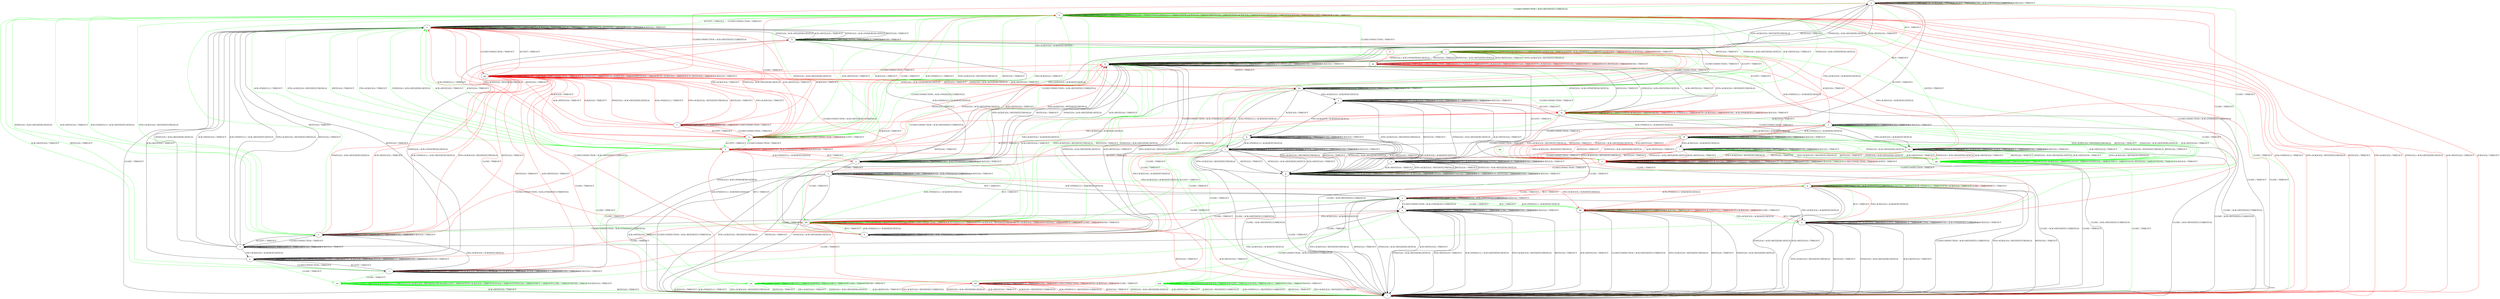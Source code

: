 digraph "" {
	graph ["Incoming time"=0.09276556968688965,
		"Outgoing time"=0.2486116886138916,
		Output="{'States': 44, 'Transitions': 659, 'Filename': '../results/tcp_preset_50/TCP_Windows8_Server-TCP_Windows8_Server-4.dot'}",
		Reference="{'States': 39, 'Transitions': 495, 'Filename': '../subjects/tcp/TCP_Windows8_Server.dot'}",
		Solver=yices,
		Updated="{'States': 39, 'Transitions': 495, 'Filename': '../subjects/tcp/TCP_Windows8_Server.dot'}",
		"f-measure"=0.682,
		precision=0.6752475247524753,
		recall=0.6888888888888889
	];
	a -> a	[key=0,
		label="ACK+PSH(V,V,1) / TIMEOUT"];
	a -> a	[key=1,
		label="ACCEPT / TIMEOUT"];
	a -> a	[key=2,
		label="FIN+ACK(V,V,0) / TIMEOUT"];
	a -> a	[key=3,
		label="LISTEN / TIMEOUT"];
	a -> a	[key=4,
		label="SEND / ACK+PSH(NEXT,CURRENT,1)"];
	a -> a	[key=5,
		label="ACK(V,V,0) / TIMEOUT"];
	a -> b	[key=0,
		color=green,
		label="CLOSECONNECTION / ACK+RST(NEXT,CURRENT,0)"];
	a -> j	[key=0,
		color=green,
		label="RCV / TIMEOUT"];
	a -> m	[key=0,
		color=red,
		label="RCV / TIMEOUT"];
	a -> q	[key=0,
		color=green,
		label="CLOSE / TIMEOUT"];
	a -> w	[key=0,
		label="SYN+ACK(V,V,0) / RST(NEXT,FRESH,0)"];
	a -> w	[key=1,
		label="RST(V,V,0) / TIMEOUT"];
	a -> w	[key=2,
		label="SYN(V,V,0) / ACK+RST(ZERO,NEXT,0)"];
	a -> w	[key=3,
		label="ACK+RST(V,V,0) / TIMEOUT"];
	a -> gg	[key=0,
		color=red,
		label="CLOSECONNECTION / ACK+RST(NEXT,CURRENT,0)"];
	a -> kk	[key=0,
		color=red,
		label="CLOSE / TIMEOUT"];
	b -> b	[key=0,
		label="CLOSECONNECTION / TIMEOUT"];
	b -> b	[key=1,
		label="LISTEN / TIMEOUT"];
	b -> b	[key=2,
		label="RCV / TIMEOUT"];
	b -> b	[key=3,
		label="SEND / TIMEOUT"];
	b -> b	[key=4,
		color=green,
		label="ACK+PSH(V,V,1) / TIMEOUT"];
	b -> b	[key=5,
		color=green,
		label="SYN+ACK(V,V,0) / TIMEOUT"];
	b -> b	[key=6,
		color=green,
		label="RST(V,V,0) / TIMEOUT"];
	b -> b	[key=7,
		color=green,
		label="FIN+ACK(V,V,0) / TIMEOUT"];
	b -> b	[key=8,
		color=green,
		label="ACK+RST(V,V,0) / TIMEOUT"];
	b -> b	[key=9,
		color=green,
		label="ACK(V,V,0) / TIMEOUT"];
	b -> b	[key=10,
		color=red,
		label="ACCEPT / TIMEOUT"];
	b -> b	[key=11,
		color=red,
		label="CLOSE / TIMEOUT"];
	b -> e	[key=0,
		color=green,
		label="ACCEPT / TIMEOUT"];
	b -> r	[key=0,
		color=green,
		label="CLOSE / TIMEOUT"];
	b -> r	[key=1,
		color=red,
		label="ACK+PSH(V,V,1) / TIMEOUT"];
	b -> r	[key=2,
		color=red,
		label="SYN+ACK(V,V,0) / RST(NEXT,FRESH,0)"];
	b -> r	[key=3,
		color=red,
		label="RST(V,V,0) / TIMEOUT"];
	b -> r	[key=4,
		color=red,
		label="FIN+ACK(V,V,0) / TIMEOUT"];
	b -> r	[key=5,
		color=red,
		label="SYN(V,V,0) / ACK+RST(ZERO,NEXT,0)"];
	b -> r	[key=6,
		color=red,
		label="ACK+RST(V,V,0) / TIMEOUT"];
	b -> r	[key=7,
		color=red,
		label="ACK(V,V,0) / TIMEOUT"];
	b -> bb	[key=0,
		color=green,
		label="SYN(V,V,0) / ACK+SYN(FRESH,NEXT,0)"];
	c -> b	[key=0,
		color=green,
		label="RST(V,V,0) / TIMEOUT"];
	c -> b	[key=1,
		color=green,
		label="ACK+RST(V,V,0) / TIMEOUT"];
	c -> c	[key=0,
		label="CLOSECONNECTION / TIMEOUT"];
	c -> c	[key=1,
		label="ACK+PSH(V,V,1) / TIMEOUT"];
	c -> c	[key=2,
		label="SYN+ACK(V,V,0) / RST(NEXT,FRESH,0)"];
	c -> c	[key=3,
		label="FIN+ACK(V,V,0) / TIMEOUT"];
	c -> c	[key=4,
		label="LISTEN / TIMEOUT"];
	c -> c	[key=5,
		label="RCV / TIMEOUT"];
	c -> c	[key=6,
		label="SEND / TIMEOUT"];
	c -> c	[key=7,
		label="ACK(V,V,0) / TIMEOUT"];
	c -> p	[key=0,
		label="ACCEPT / TIMEOUT"];
	c -> bb	[key=0,
		label="SYN(V,V,0) / ACK+SYN(FRESH,NEXT,0)"];
	c -> gg	[key=0,
		color=red,
		label="RST(V,V,0) / TIMEOUT"];
	c -> gg	[key=1,
		color=red,
		label="ACK+RST(V,V,0) / TIMEOUT"];
	c -> hh	[key=0,
		color=red,
		label="CLOSE / TIMEOUT"];
	oo	[color=green];
	c -> oo	[key=0,
		color=green,
		label="CLOSE / TIMEOUT"];
	d -> b	[key=0,
		color=green,
		label="CLOSECONNECTION / ACK+RST(NEXT,CURRENT,0)"];
	d -> d	[key=0,
		label="ACCEPT / TIMEOUT"];
	d -> d	[key=1,
		label="LISTEN / TIMEOUT"];
	d -> d	[key=2,
		label="RCV / TIMEOUT"];
	d -> d	[key=3,
		label="SEND / ACK+PSH(NEXT,CURRENT,1)"];
	d -> d	[key=4,
		label="ACK(V,V,0) / TIMEOUT"];
	d -> j	[key=0,
		color=green,
		label="FIN+ACK(V,V,0) / ACK(NEXT,NEXT,0)"];
	d -> m	[key=0,
		color=red,
		label="FIN+ACK(V,V,0) / ACK(NEXT,NEXT,0)"];
	d -> u	[key=0,
		label="CLOSE / TIMEOUT"];
	d -> w	[key=0,
		label="SYN+ACK(V,V,0) / RST(NEXT,FRESH,0)"];
	d -> w	[key=1,
		label="RST(V,V,0) / TIMEOUT"];
	d -> w	[key=2,
		label="SYN(V,V,0) / ACK+RST(ZERO,NEXT,0)"];
	d -> w	[key=3,
		label="ACK+RST(V,V,0) / TIMEOUT"];
	d -> gg	[key=0,
		color=red,
		label="CLOSECONNECTION / ACK+RST(NEXT,CURRENT,0)"];
	d -> hh	[key=0,
		color=green,
		label="ACK+PSH(V,V,1) / ACK(NEXT,NEXT,0)"];
	d -> ii	[key=0,
		color=red,
		label="ACK+PSH(V,V,1) / ACK(NEXT,NEXT,0)"];
	e -> b	[key=0,
		color=green,
		label="CLOSECONNECTION / TIMEOUT"];
	e -> e	[key=0,
		label="ACK+PSH(V,V,1) / TIMEOUT"];
	e -> e	[key=1,
		label="SYN+ACK(V,V,0) / TIMEOUT"];
	e -> e	[key=2,
		label="RST(V,V,0) / TIMEOUT"];
	e -> e	[key=3,
		label="ACCEPT / TIMEOUT"];
	e -> e	[key=4,
		label="FIN+ACK(V,V,0) / TIMEOUT"];
	e -> e	[key=5,
		label="LISTEN / TIMEOUT"];
	e -> e	[key=6,
		label="RCV / TIMEOUT"];
	e -> e	[key=7,
		label="ACK+RST(V,V,0) / TIMEOUT"];
	e -> e	[key=8,
		label="SEND / TIMEOUT"];
	e -> e	[key=9,
		label="ACK(V,V,0) / TIMEOUT"];
	e -> r	[key=0,
		label="CLOSE / TIMEOUT"];
	e -> gg	[key=0,
		color=red,
		label="CLOSECONNECTION / TIMEOUT"];
	e -> ll	[key=0,
		label="SYN(V,V,0) / ACK+SYN(FRESH,NEXT,0)"];
	f -> e	[key=0,
		label="ACK+PSH(V,V,1) / ACK+RST(NEXT,NEXT,0)"];
	f -> e	[key=1,
		label="SYN+ACK(V,V,0) / RST(NEXT,FRESH,0)"];
	f -> e	[key=2,
		label="RST(V,V,0) / TIMEOUT"];
	f -> e	[key=3,
		label="SYN(V,V,0) / ACK+RST(ZERO,NEXT,0)"];
	f -> e	[key=4,
		label="ACK+RST(V,V,0) / TIMEOUT"];
	f -> f	[key=0,
		label="ACCEPT / TIMEOUT"];
	f -> f	[key=1,
		label="LISTEN / TIMEOUT"];
	f -> f	[key=2,
		label="RCV / TIMEOUT"];
	f -> f	[key=3,
		label="SEND / TIMEOUT"];
	f -> f	[key=4,
		label="ACK(V,V,0) / TIMEOUT"];
	f -> o	[key=0,
		label="CLOSE / TIMEOUT"];
	f -> p	[key=0,
		label="FIN+ACK(V,V,0) / ACK(NEXT,NEXT,0)"];
	f -> v	[key=0,
		label="CLOSECONNECTION / TIMEOUT"];
	g -> a	[key=0,
		label="ACCEPT / TIMEOUT"];
	g -> g	[key=0,
		label="CLOSECONNECTION / TIMEOUT"];
	g -> g	[key=1,
		label="ACK+PSH(V,V,1) / TIMEOUT"];
	g -> g	[key=2,
		label="FIN+ACK(V,V,0) / TIMEOUT"];
	g -> g	[key=3,
		label="LISTEN / TIMEOUT"];
	g -> g	[key=4,
		label="RCV / TIMEOUT"];
	g -> g	[key=5,
		label="SEND / TIMEOUT"];
	g -> g	[key=6,
		label="ACK(V,V,0) / TIMEOUT"];
	g -> r	[key=0,
		label="CLOSE / ACK+RST(NEXT,CURRENT,0)"];
	g -> jj	[key=0,
		label="SYN+ACK(V,V,0) / RST(NEXT,FRESH,0)"];
	g -> jj	[key=1,
		label="RST(V,V,0) / TIMEOUT"];
	g -> jj	[key=2,
		label="SYN(V,V,0) / ACK+RST(ZERO,NEXT,0)"];
	g -> jj	[key=3,
		label="ACK+RST(V,V,0) / TIMEOUT"];
	h -> b	[key=0,
		color=red,
		label="CLOSECONNECTION / ACK+FIN(NEXT,CURRENT,0)"];
	h -> h	[key=0,
		label="ACK+PSH(V,V,1) / TIMEOUT"];
	h -> h	[key=1,
		label="ACCEPT / TIMEOUT"];
	h -> h	[key=2,
		label="FIN+ACK(V,V,0) / TIMEOUT"];
	h -> h	[key=3,
		label="LISTEN / TIMEOUT"];
	h -> h	[key=4,
		label="RCV / TIMEOUT"];
	h -> h	[key=5,
		label="CLOSE / TIMEOUT"];
	h -> h	[key=6,
		label="SEND / ACK+PSH(NEXT,CURRENT,1)"];
	h -> h	[key=7,
		label="ACK(V,V,0) / TIMEOUT"];
	h -> r	[key=0,
		label="SYN+ACK(V,V,0) / RST(NEXT,FRESH,0)"];
	h -> r	[key=1,
		label="RST(V,V,0) / TIMEOUT"];
	h -> r	[key=2,
		label="SYN(V,V,0) / ACK+RST(ZERO,NEXT,0)"];
	h -> r	[key=3,
		label="ACK+RST(V,V,0) / TIMEOUT"];
	nn	[color=green];
	h -> nn	[key=0,
		color=green,
		label="CLOSECONNECTION / ACK+FIN(NEXT,CURRENT,0)"];
	i -> g	[key=0,
		label="CLOSECONNECTION / TIMEOUT"];
	i -> i	[key=0,
		label="ACK+PSH(V,V,1) / TIMEOUT"];
	i -> i	[key=1,
		label="ACCEPT / TIMEOUT"];
	i -> i	[key=2,
		label="FIN+ACK(V,V,0) / TIMEOUT"];
	i -> i	[key=3,
		label="LISTEN / TIMEOUT"];
	i -> i	[key=4,
		label="RCV / TIMEOUT"];
	i -> i	[key=5,
		label="SEND / TIMEOUT"];
	i -> i	[key=6,
		label="ACK(V,V,0) / TIMEOUT"];
	i -> r	[key=0,
		label="CLOSE / ACK+RST(NEXT,CURRENT,0)"];
	i -> z	[key=0,
		color=red,
		label="SYN+ACK(V,V,0) / RST(NEXT,FRESH,0)"];
	i -> z	[key=1,
		color=red,
		label="RST(V,V,0) / TIMEOUT"];
	i -> z	[key=2,
		color=red,
		label="SYN(V,V,0) / ACK+RST(ZERO,NEXT,0)"];
	i -> z	[key=3,
		color=red,
		label="ACK+RST(V,V,0) / TIMEOUT"];
	pp	[color=green];
	i -> pp	[key=0,
		color=green,
		label="SYN+ACK(V,V,0) / RST(NEXT,FRESH,0)"];
	i -> pp	[key=1,
		color=green,
		label="RST(V,V,0) / TIMEOUT"];
	i -> pp	[key=2,
		color=green,
		label="SYN(V,V,0) / ACK+RST(ZERO,NEXT,0)"];
	i -> pp	[key=3,
		color=green,
		label="ACK+RST(V,V,0) / TIMEOUT"];
	j -> h	[key=0,
		color=green,
		label="CLOSE / TIMEOUT"];
	j -> j	[key=0,
		label="ACCEPT / TIMEOUT"];
	j -> j	[key=1,
		label="LISTEN / TIMEOUT"];
	j -> j	[key=2,
		label="RCV / TIMEOUT"];
	j -> j	[key=3,
		color=green,
		label="ACK+PSH(V,V,1) / TIMEOUT"];
	j -> j	[key=4,
		color=green,
		label="FIN+ACK(V,V,0) / TIMEOUT"];
	j -> j	[key=5,
		color=green,
		label="SEND / ACK+PSH(NEXT,CURRENT,1)"];
	j -> j	[key=6,
		color=green,
		label="ACK(V,V,0) / TIMEOUT"];
	j -> j	[key=7,
		color=red,
		label="SYN+ACK(V,V,0) / TIMEOUT"];
	j -> j	[key=8,
		color=red,
		label="SEND / TIMEOUT"];
	j -> s	[key=0,
		color=red,
		label="ACK(V,V,0) / TIMEOUT"];
	j -> w	[key=0,
		label="RST(V,V,0) / TIMEOUT"];
	j -> w	[key=1,
		label="SYN(V,V,0) / ACK+RST(ZERO,NEXT,0)"];
	j -> w	[key=2,
		label="ACK+RST(V,V,0) / TIMEOUT"];
	j -> w	[key=3,
		color=green,
		label="SYN+ACK(V,V,0) / RST(NEXT,FRESH,0)"];
	j -> bb	[key=0,
		color=red,
		label="CLOSECONNECTION / TIMEOUT"];
	j -> cc	[key=0,
		color=green,
		label="CLOSECONNECTION / ACK+FIN(NEXT,CURRENT,0)"];
	j -> dd	[key=0,
		color=red,
		label="CLOSE / TIMEOUT"];
	j -> ee	[key=0,
		color=red,
		label="FIN+ACK(V,V,0) / ACK(NEXT,NEXT,0)"];
	j -> ff	[key=0,
		color=red,
		label="ACK+PSH(V,V,1) / ACK(NEXT,NEXT,0)"];
	k -> k	[key=0,
		label="CLOSECONNECTION / TIMEOUT"];
	k -> k	[key=1,
		label="LISTEN / TIMEOUT"];
	k -> k	[key=2,
		label="RCV / TIMEOUT"];
	k -> k	[key=3,
		label="SEND / TIMEOUT"];
	k -> k	[key=4,
		label="ACK(V,V,0) / TIMEOUT"];
	k -> l	[key=0,
		label="ACK+PSH(V,V,1) / ACK(NEXT,NEXT,0)"];
	k -> r	[key=0,
		label="CLOSE / ACK+RST(NEXT,CURRENT,0)"];
	k -> y	[key=0,
		label="FIN+ACK(V,V,0) / ACK(NEXT,NEXT,0)"];
	k -> hh	[key=0,
		color=green,
		label="ACCEPT / TIMEOUT"];
	k -> ii	[key=0,
		color=red,
		label="ACCEPT / TIMEOUT"];
	k -> jj	[key=0,
		label="SYN+ACK(V,V,0) / RST(NEXT,FRESH,0)"];
	k -> jj	[key=1,
		label="RST(V,V,0) / TIMEOUT"];
	k -> jj	[key=2,
		label="SYN(V,V,0) / ACK+RST(ZERO,NEXT,0)"];
	k -> jj	[key=3,
		label="ACK+RST(V,V,0) / TIMEOUT"];
	l -> g	[key=0,
		label="FIN+ACK(V,V,0) / ACK(NEXT,NEXT,0)"];
	l -> l	[key=0,
		label="CLOSECONNECTION / TIMEOUT"];
	l -> l	[key=1,
		label="ACK+PSH(V,V,1) / ACK(NEXT,NEXT,0)"];
	l -> l	[key=2,
		label="LISTEN / TIMEOUT"];
	l -> l	[key=3,
		label="RCV / TIMEOUT"];
	l -> l	[key=4,
		label="SEND / TIMEOUT"];
	l -> l	[key=5,
		label="ACK(V,V,0) / TIMEOUT"];
	l -> n	[key=0,
		label="ACCEPT / TIMEOUT"];
	l -> r	[key=0,
		label="CLOSE / ACK+RST(NEXT,CURRENT,0)"];
	l -> jj	[key=0,
		label="SYN+ACK(V,V,0) / RST(NEXT,FRESH,0)"];
	l -> jj	[key=1,
		label="RST(V,V,0) / TIMEOUT"];
	l -> jj	[key=2,
		label="SYN(V,V,0) / ACK+RST(ZERO,NEXT,0)"];
	l -> jj	[key=3,
		label="ACK+RST(V,V,0) / TIMEOUT"];
	m -> h	[key=0,
		color=red,
		label="CLOSE / TIMEOUT"];
	m -> m	[key=0,
		label="ACCEPT / TIMEOUT"];
	m -> m	[key=1,
		label="LISTEN / TIMEOUT"];
	m -> m	[key=2,
		label="RCV / TIMEOUT"];
	m -> m	[key=3,
		color=green,
		label="SYN+ACK(V,V,0) / TIMEOUT"];
	m -> m	[key=4,
		color=green,
		label="SEND / TIMEOUT"];
	m -> m	[key=5,
		color=red,
		label="ACK+PSH(V,V,1) / TIMEOUT"];
	m -> m	[key=6,
		color=red,
		label="FIN+ACK(V,V,0) / TIMEOUT"];
	m -> m	[key=7,
		color=red,
		label="SEND / ACK+PSH(NEXT,CURRENT,1)"];
	m -> m	[key=8,
		color=red,
		label="ACK(V,V,0) / TIMEOUT"];
	m -> s	[key=0,
		color=green,
		label="ACK(V,V,0) / TIMEOUT"];
	m -> t	[key=0,
		color=red,
		label="CLOSECONNECTION / ACK+FIN(NEXT,CURRENT,0)"];
	m -> w	[key=0,
		label="RST(V,V,0) / TIMEOUT"];
	m -> w	[key=1,
		label="SYN(V,V,0) / ACK+RST(ZERO,NEXT,0)"];
	m -> w	[key=2,
		label="ACK+RST(V,V,0) / TIMEOUT"];
	m -> w	[key=3,
		color=red,
		label="SYN+ACK(V,V,0) / RST(NEXT,FRESH,0)"];
	m -> bb	[key=0,
		color=green,
		label="CLOSECONNECTION / TIMEOUT"];
	m -> ee	[key=0,
		color=green,
		label="FIN+ACK(V,V,0) / ACK(NEXT,NEXT,0)"];
	m -> ff	[key=0,
		color=green,
		label="ACK+PSH(V,V,1) / ACK(NEXT,NEXT,0)"];
	mm	[color=green];
	m -> mm	[key=0,
		color=green,
		label="CLOSE / TIMEOUT"];
	n -> a	[key=0,
		label="FIN+ACK(V,V,0) / ACK(NEXT,NEXT,0)"];
	n -> b	[key=0,
		color=green,
		label="CLOSECONNECTION / ACK+RST(NEXT,CURRENT,0)"];
	n -> n	[key=0,
		label="ACK+PSH(V,V,1) / ACK(NEXT,NEXT,0)"];
	n -> n	[key=1,
		label="ACCEPT / TIMEOUT"];
	n -> n	[key=2,
		label="LISTEN / TIMEOUT"];
	n -> n	[key=3,
		label="SEND / ACK+PSH(NEXT,CURRENT,1)"];
	n -> n	[key=4,
		label="ACK(V,V,0) / TIMEOUT"];
	n -> w	[key=0,
		label="SYN+ACK(V,V,0) / RST(NEXT,FRESH,0)"];
	n -> w	[key=1,
		label="RST(V,V,0) / TIMEOUT"];
	n -> w	[key=2,
		label="SYN(V,V,0) / ACK+RST(ZERO,NEXT,0)"];
	n -> w	[key=3,
		label="ACK+RST(V,V,0) / TIMEOUT"];
	n -> x	[key=0,
		label="CLOSE / TIMEOUT"];
	n -> gg	[key=0,
		color=red,
		label="CLOSECONNECTION / ACK+RST(NEXT,CURRENT,0)"];
	n -> hh	[key=0,
		color=green,
		label="RCV / TIMEOUT"];
	n -> ii	[key=0,
		color=red,
		label="RCV / TIMEOUT"];
	o -> o	[key=0,
		label="CLOSECONNECTION / TIMEOUT"];
	o -> o	[key=1,
		label="ACCEPT / TIMEOUT"];
	o -> o	[key=2,
		label="LISTEN / TIMEOUT"];
	o -> o	[key=3,
		label="RCV / TIMEOUT"];
	o -> o	[key=4,
		label="CLOSE / TIMEOUT"];
	o -> o	[key=5,
		label="SEND / TIMEOUT"];
	o -> o	[key=6,
		label="ACK(V,V,0) / TIMEOUT"];
	o -> r	[key=0,
		label="ACK+PSH(V,V,1) / ACK+RST(NEXT,NEXT,0)"];
	o -> r	[key=1,
		label="SYN+ACK(V,V,0) / RST(NEXT,FRESH,0)"];
	o -> r	[key=2,
		label="RST(V,V,0) / TIMEOUT"];
	o -> r	[key=3,
		label="SYN(V,V,0) / ACK+RST(ZERO,NEXT,0)"];
	o -> r	[key=4,
		label="ACK+RST(V,V,0) / TIMEOUT"];
	o -> hh	[key=0,
		color=red,
		label="FIN+ACK(V,V,0) / ACK(NEXT,NEXT,0)"];
	o -> oo	[key=0,
		color=green,
		label="FIN+ACK(V,V,0) / ACK(NEXT,NEXT,0)"];
	p -> c	[key=0,
		label="CLOSECONNECTION / TIMEOUT"];
	p -> e	[key=0,
		label="RST(V,V,0) / TIMEOUT"];
	p -> e	[key=1,
		label="ACK+RST(V,V,0) / TIMEOUT"];
	p -> p	[key=0,
		label="ACK+PSH(V,V,1) / TIMEOUT"];
	p -> p	[key=1,
		label="SYN+ACK(V,V,0) / RST(NEXT,FRESH,0)"];
	p -> p	[key=2,
		label="ACCEPT / TIMEOUT"];
	p -> p	[key=3,
		label="FIN+ACK(V,V,0) / TIMEOUT"];
	p -> p	[key=4,
		label="LISTEN / TIMEOUT"];
	p -> p	[key=5,
		label="RCV / TIMEOUT"];
	p -> p	[key=6,
		label="SEND / TIMEOUT"];
	p -> p	[key=7,
		label="ACK(V,V,0) / TIMEOUT"];
	p -> hh	[key=0,
		color=red,
		label="CLOSE / TIMEOUT"];
	p -> ll	[key=0,
		label="SYN(V,V,0) / ACK+SYN(FRESH,NEXT,0)"];
	p -> oo	[key=0,
		color=green,
		label="CLOSE / TIMEOUT"];
	q -> h	[key=0,
		color=green,
		label="RCV / TIMEOUT"];
	q -> h	[key=1,
		color=red,
		label="FIN+ACK(V,V,0) / ACK(NEXT,NEXT,0)"];
	q -> q	[key=0,
		label="ACCEPT / TIMEOUT"];
	q -> q	[key=1,
		label="LISTEN / TIMEOUT"];
	q -> q	[key=2,
		label="SEND / ACK+PSH(NEXT,CURRENT,1)"];
	q -> q	[key=3,
		label="ACK(V,V,0) / TIMEOUT"];
	q -> q	[key=4,
		color=green,
		label="ACK+PSH(V,V,1) / TIMEOUT"];
	q -> q	[key=5,
		color=green,
		label="FIN+ACK(V,V,0) / TIMEOUT"];
	q -> q	[key=6,
		color=green,
		label="CLOSE / TIMEOUT"];
	q -> q	[key=7,
		color=red,
		label="RCV / TIMEOUT"];
	q -> r	[key=0,
		label="CLOSECONNECTION / ACK+RST(NEXT,CURRENT,0)"];
	q -> r	[key=1,
		label="SYN+ACK(V,V,0) / RST(NEXT,FRESH,0)"];
	q -> r	[key=2,
		label="RST(V,V,0) / TIMEOUT"];
	q -> r	[key=3,
		label="SYN(V,V,0) / ACK+RST(ZERO,NEXT,0)"];
	q -> r	[key=4,
		label="ACK+RST(V,V,0) / TIMEOUT"];
	q -> u	[key=0,
		color=red,
		label="ACK+PSH(V,V,1) / ACK(NEXT,NEXT,0)"];
	q -> u	[key=1,
		color=red,
		label="CLOSE / TIMEOUT"];
	r -> r	[key=0,
		label="CLOSECONNECTION / TIMEOUT"];
	r -> r	[key=1,
		label="ACK+PSH(V,V,1) / TIMEOUT"];
	r -> r	[key=2,
		label="SYN+ACK(V,V,0) / TIMEOUT"];
	r -> r	[key=3,
		label="RST(V,V,0) / TIMEOUT"];
	r -> r	[key=4,
		label="ACCEPT / TIMEOUT"];
	r -> r	[key=5,
		label="FIN+ACK(V,V,0) / TIMEOUT"];
	r -> r	[key=6,
		label="LISTEN / TIMEOUT"];
	r -> r	[key=7,
		label="SYN(V,V,0) / TIMEOUT"];
	r -> r	[key=8,
		label="RCV / TIMEOUT"];
	r -> r	[key=9,
		label="ACK+RST(V,V,0) / TIMEOUT"];
	r -> r	[key=10,
		label="CLOSE / TIMEOUT"];
	r -> r	[key=11,
		label="SEND / TIMEOUT"];
	r -> r	[key=12,
		label="ACK(V,V,0) / TIMEOUT"];
	s -> k	[key=0,
		label="CLOSECONNECTION / TIMEOUT"];
	s -> r	[key=0,
		label="CLOSE / ACK+RST(NEXT,CURRENT,0)"];
	s -> s	[key=0,
		label="ACCEPT / TIMEOUT"];
	s -> s	[key=1,
		label="LISTEN / TIMEOUT"];
	s -> s	[key=2,
		label="RCV / TIMEOUT"];
	s -> s	[key=3,
		label="SEND / TIMEOUT"];
	s -> s	[key=4,
		label="ACK(V,V,0) / TIMEOUT"];
	s -> z	[key=0,
		color=red,
		label="SYN+ACK(V,V,0) / RST(NEXT,FRESH,0)"];
	s -> z	[key=1,
		color=red,
		label="RST(V,V,0) / TIMEOUT"];
	s -> z	[key=2,
		color=red,
		label="SYN(V,V,0) / ACK+RST(ZERO,NEXT,0)"];
	s -> z	[key=3,
		color=red,
		label="ACK+RST(V,V,0) / TIMEOUT"];
	s -> ee	[key=0,
		label="FIN+ACK(V,V,0) / ACK(NEXT,NEXT,0)"];
	s -> ff	[key=0,
		label="ACK+PSH(V,V,1) / ACK(NEXT,NEXT,0)"];
	s -> pp	[key=0,
		color=green,
		label="SYN+ACK(V,V,0) / RST(NEXT,FRESH,0)"];
	s -> pp	[key=1,
		color=green,
		label="RST(V,V,0) / TIMEOUT"];
	s -> pp	[key=2,
		color=green,
		label="SYN(V,V,0) / ACK+RST(ZERO,NEXT,0)"];
	s -> pp	[key=3,
		color=green,
		label="ACK+RST(V,V,0) / TIMEOUT"];
	t -> b	[key=0,
		color=red,
		label="CLOSE / TIMEOUT"];
	t -> t	[key=0,
		label="LISTEN / TIMEOUT"];
	t -> t	[key=1,
		label="RCV / TIMEOUT"];
	t -> t	[key=2,
		label="SEND / TIMEOUT"];
	t -> t	[key=3,
		color=red,
		label="CLOSECONNECTION / TIMEOUT"];
	t -> cc	[key=0,
		color=red,
		label="ACCEPT / TIMEOUT"];
	t -> gg	[key=0,
		color=red,
		label="ACK+PSH(V,V,1) / TIMEOUT"];
	t -> gg	[key=1,
		color=red,
		label="SYN+ACK(V,V,0) / RST(NEXT,FRESH,0)"];
	t -> gg	[key=2,
		color=red,
		label="RST(V,V,0) / TIMEOUT"];
	t -> gg	[key=3,
		color=red,
		label="FIN+ACK(V,V,0) / TIMEOUT"];
	t -> gg	[key=4,
		color=red,
		label="SYN(V,V,0) / ACK+RST(ZERO,NEXT,0)"];
	t -> gg	[key=5,
		color=red,
		label="ACK+RST(V,V,0) / TIMEOUT"];
	t -> gg	[key=6,
		color=red,
		label="ACK(V,V,0) / TIMEOUT"];
	u -> h	[key=0,
		label="FIN+ACK(V,V,0) / ACK(NEXT,NEXT,0)"];
	u -> o	[key=0,
		label="CLOSECONNECTION / ACK+FIN(NEXT,CURRENT,0)"];
	u -> q	[key=0,
		color=red,
		label="RCV / TIMEOUT"];
	u -> r	[key=0,
		label="SYN+ACK(V,V,0) / RST(NEXT,FRESH,0)"];
	u -> r	[key=1,
		label="RST(V,V,0) / TIMEOUT"];
	u -> r	[key=2,
		label="SYN(V,V,0) / ACK+RST(ZERO,NEXT,0)"];
	u -> r	[key=3,
		label="ACK+RST(V,V,0) / TIMEOUT"];
	u -> u	[key=0,
		label="ACCEPT / TIMEOUT"];
	u -> u	[key=1,
		label="LISTEN / TIMEOUT"];
	u -> u	[key=2,
		label="CLOSE / TIMEOUT"];
	u -> u	[key=3,
		label="SEND / ACK+PSH(NEXT,CURRENT,1)"];
	u -> u	[key=4,
		label="ACK(V,V,0) / TIMEOUT"];
	u -> x	[key=0,
		label="ACK+PSH(V,V,1) / ACK(NEXT,NEXT,0)"];
	u -> kk	[key=0,
		color=green,
		label="RCV / TIMEOUT"];
	v -> b	[key=0,
		color=green,
		label="ACK+PSH(V,V,1) / ACK+RST(NEXT,NEXT,0)"];
	v -> b	[key=1,
		color=green,
		label="SYN+ACK(V,V,0) / RST(NEXT,FRESH,0)"];
	v -> b	[key=2,
		color=green,
		label="RST(V,V,0) / TIMEOUT"];
	v -> b	[key=3,
		color=green,
		label="SYN(V,V,0) / ACK+RST(ZERO,NEXT,0)"];
	v -> b	[key=4,
		color=green,
		label="ACK+RST(V,V,0) / TIMEOUT"];
	v -> c	[key=0,
		label="FIN+ACK(V,V,0) / ACK(NEXT,NEXT,0)"];
	v -> f	[key=0,
		label="ACCEPT / TIMEOUT"];
	v -> o	[key=0,
		label="CLOSE / TIMEOUT"];
	v -> v	[key=0,
		label="CLOSECONNECTION / TIMEOUT"];
	v -> v	[key=1,
		label="LISTEN / TIMEOUT"];
	v -> v	[key=2,
		label="RCV / TIMEOUT"];
	v -> v	[key=3,
		label="SEND / TIMEOUT"];
	v -> v	[key=4,
		label="ACK(V,V,0) / TIMEOUT"];
	v -> gg	[key=0,
		color=red,
		label="ACK+PSH(V,V,1) / ACK+RST(NEXT,NEXT,0)"];
	v -> gg	[key=1,
		color=red,
		label="SYN+ACK(V,V,0) / RST(NEXT,FRESH,0)"];
	v -> gg	[key=2,
		color=red,
		label="RST(V,V,0) / TIMEOUT"];
	v -> gg	[key=3,
		color=red,
		label="SYN(V,V,0) / ACK+RST(ZERO,NEXT,0)"];
	v -> gg	[key=4,
		color=red,
		label="ACK+RST(V,V,0) / TIMEOUT"];
	w -> b	[key=0,
		color=green,
		label="CLOSECONNECTION / TIMEOUT"];
	w -> j	[key=0,
		color=red,
		label="SYN(V,V,0) / ACK+SYN(FRESH,NEXT,0)"];
	w -> m	[key=0,
		color=green,
		label="SYN(V,V,0) / ACK+SYN(FRESH,NEXT,0)"];
	w -> r	[key=0,
		label="CLOSE / TIMEOUT"];
	w -> w	[key=0,
		label="ACK+PSH(V,V,1) / TIMEOUT"];
	w -> w	[key=1,
		label="SYN+ACK(V,V,0) / TIMEOUT"];
	w -> w	[key=2,
		label="RST(V,V,0) / TIMEOUT"];
	w -> w	[key=3,
		label="ACCEPT / TIMEOUT"];
	w -> w	[key=4,
		label="FIN+ACK(V,V,0) / TIMEOUT"];
	w -> w	[key=5,
		label="LISTEN / TIMEOUT"];
	w -> w	[key=6,
		label="RCV / TIMEOUT"];
	w -> w	[key=7,
		label="ACK+RST(V,V,0) / TIMEOUT"];
	w -> w	[key=8,
		label="SEND / TIMEOUT"];
	w -> w	[key=9,
		label="ACK(V,V,0) / TIMEOUT"];
	w -> gg	[key=0,
		color=red,
		label="CLOSECONNECTION / TIMEOUT"];
	x -> q	[key=0,
		color=green,
		label="FIN+ACK(V,V,0) / ACK(NEXT,NEXT,0)"];
	x -> r	[key=0,
		label="CLOSECONNECTION / ACK+RST(NEXT,CURRENT,0)"];
	x -> r	[key=1,
		label="SYN+ACK(V,V,0) / RST(NEXT,FRESH,0)"];
	x -> r	[key=2,
		label="RST(V,V,0) / TIMEOUT"];
	x -> r	[key=3,
		label="SYN(V,V,0) / ACK+RST(ZERO,NEXT,0)"];
	x -> r	[key=4,
		label="ACK+RST(V,V,0) / TIMEOUT"];
	x -> u	[key=0,
		label="RCV / TIMEOUT"];
	x -> x	[key=0,
		label="ACK+PSH(V,V,1) / ACK(NEXT,NEXT,0)"];
	x -> x	[key=1,
		label="ACCEPT / TIMEOUT"];
	x -> x	[key=2,
		label="LISTEN / TIMEOUT"];
	x -> x	[key=3,
		label="CLOSE / TIMEOUT"];
	x -> x	[key=4,
		label="SEND / ACK+PSH(NEXT,CURRENT,1)"];
	x -> x	[key=5,
		label="ACK(V,V,0) / TIMEOUT"];
	x -> kk	[key=0,
		color=red,
		label="FIN+ACK(V,V,0) / ACK(NEXT,NEXT,0)"];
	y -> j	[key=0,
		color=green,
		label="ACCEPT / TIMEOUT"];
	y -> m	[key=0,
		color=red,
		label="ACCEPT / TIMEOUT"];
	y -> r	[key=0,
		label="CLOSE / ACK+RST(NEXT,CURRENT,0)"];
	y -> y	[key=0,
		label="CLOSECONNECTION / TIMEOUT"];
	y -> y	[key=1,
		label="ACK+PSH(V,V,1) / TIMEOUT"];
	y -> y	[key=2,
		label="FIN+ACK(V,V,0) / TIMEOUT"];
	y -> y	[key=3,
		label="LISTEN / TIMEOUT"];
	y -> y	[key=4,
		label="RCV / TIMEOUT"];
	y -> y	[key=5,
		label="SEND / TIMEOUT"];
	y -> y	[key=6,
		label="ACK(V,V,0) / TIMEOUT"];
	y -> jj	[key=0,
		label="SYN+ACK(V,V,0) / RST(NEXT,FRESH,0)"];
	y -> jj	[key=1,
		label="RST(V,V,0) / TIMEOUT"];
	y -> jj	[key=2,
		label="SYN(V,V,0) / ACK+RST(ZERO,NEXT,0)"];
	y -> jj	[key=3,
		label="ACK+RST(V,V,0) / TIMEOUT"];
	z -> b	[key=0,
		color=green,
		label="LISTEN / TIMEOUT"];
	z -> r	[key=0,
		label="CLOSE / TIMEOUT"];
	z -> z	[key=0,
		label="ACK+PSH(V,V,1) / TIMEOUT"];
	z -> z	[key=1,
		label="SYN+ACK(V,V,0) / TIMEOUT"];
	z -> z	[key=2,
		label="RST(V,V,0) / TIMEOUT"];
	z -> z	[key=3,
		label="ACCEPT / TIMEOUT"];
	z -> z	[key=4,
		label="FIN+ACK(V,V,0) / TIMEOUT"];
	z -> z	[key=5,
		label="SYN(V,V,0) / TIMEOUT"];
	z -> z	[key=6,
		label="RCV / TIMEOUT"];
	z -> z	[key=7,
		label="ACK+RST(V,V,0) / TIMEOUT"];
	z -> z	[key=8,
		label="SEND / TIMEOUT"];
	z -> z	[key=9,
		label="ACK(V,V,0) / TIMEOUT"];
	z -> z	[key=10,
		color=green,
		label="CLOSECONNECTION / TIMEOUT"];
	z -> z	[key=11,
		color=red,
		label="LISTEN / TIMEOUT"];
	z -> jj	[key=0,
		color=red,
		label="CLOSECONNECTION / TIMEOUT"];
	aa -> r	[key=0,
		color=red,
		label="CLOSE / TIMEOUT"];
	aa -> aa	[key=0,
		label="ACCEPT / TIMEOUT"];
	aa -> aa	[key=1,
		label="ACK(V,V,0) / TIMEOUT"];
	aa -> aa	[key=2,
		color=red,
		label="CLOSECONNECTION / TIMEOUT"];
	aa -> aa	[key=3,
		color=red,
		label="ACK+PSH(V,V,1) / TIMEOUT"];
	aa -> aa	[key=4,
		color=red,
		label="SYN+ACK(V,V,0) / TIMEOUT"];
	aa -> aa	[key=5,
		color=red,
		label="RST(V,V,0) / TIMEOUT"];
	aa -> aa	[key=6,
		color=red,
		label="FIN+ACK(V,V,0) / TIMEOUT"];
	aa -> aa	[key=7,
		color=red,
		label="SYN(V,V,0) / TIMEOUT"];
	aa -> aa	[key=8,
		color=red,
		label="RCV / TIMEOUT"];
	aa -> aa	[key=9,
		color=red,
		label="ACK+RST(V,V,0) / TIMEOUT"];
	aa -> aa	[key=10,
		color=red,
		label="SEND / TIMEOUT"];
	aa -> gg	[key=0,
		color=red,
		label="LISTEN / TIMEOUT"];
	bb -> b	[key=0,
		color=green,
		label="RST(V,V,0) / TIMEOUT"];
	bb -> b	[key=1,
		color=green,
		label="SYN(V,V,0) / ACK+RST(ZERO,NEXT,0)"];
	bb -> b	[key=2,
		color=green,
		label="ACK+RST(V,V,0) / TIMEOUT"];
	bb -> k	[key=0,
		label="ACK(V,V,0) / TIMEOUT"];
	bb -> l	[key=0,
		label="ACK+PSH(V,V,1) / ACK(NEXT,NEXT,0)"];
	bb -> y	[key=0,
		label="FIN+ACK(V,V,0) / ACK(NEXT,NEXT,0)"];
	bb -> bb	[key=0,
		label="CLOSECONNECTION / TIMEOUT"];
	bb -> bb	[key=1,
		label="SYN+ACK(V,V,0) / TIMEOUT"];
	bb -> bb	[key=2,
		label="LISTEN / TIMEOUT"];
	bb -> bb	[key=3,
		label="RCV / TIMEOUT"];
	bb -> bb	[key=4,
		label="SEND / TIMEOUT"];
	bb -> dd	[key=0,
		color=red,
		label="CLOSE / TIMEOUT"];
	bb -> gg	[key=0,
		color=red,
		label="RST(V,V,0) / TIMEOUT"];
	bb -> gg	[key=1,
		color=red,
		label="SYN(V,V,0) / ACK+RST(ZERO,NEXT,0)"];
	bb -> gg	[key=2,
		color=red,
		label="ACK+RST(V,V,0) / TIMEOUT"];
	bb -> ll	[key=0,
		label="ACCEPT / TIMEOUT"];
	bb -> mm	[key=0,
		color=green,
		label="CLOSE / TIMEOUT"];
	cc -> b	[key=0,
		color=green,
		label="ACK+PSH(V,V,1) / TIMEOUT"];
	cc -> b	[key=1,
		color=green,
		label="SYN+ACK(V,V,0) / RST(NEXT,FRESH,0)"];
	cc -> b	[key=2,
		color=green,
		label="RST(V,V,0) / TIMEOUT"];
	cc -> b	[key=3,
		color=green,
		label="FIN+ACK(V,V,0) / TIMEOUT"];
	cc -> b	[key=4,
		color=green,
		label="SYN(V,V,0) / ACK+RST(ZERO,NEXT,0)"];
	cc -> b	[key=5,
		color=green,
		label="ACK+RST(V,V,0) / TIMEOUT"];
	cc -> b	[key=6,
		color=green,
		label="ACK(V,V,0) / TIMEOUT"];
	cc -> b	[key=7,
		color=red,
		label="CLOSE / TIMEOUT"];
	cc -> e	[key=0,
		color=red,
		label="ACK+PSH(V,V,1) / TIMEOUT"];
	cc -> e	[key=1,
		color=red,
		label="SYN+ACK(V,V,0) / RST(NEXT,FRESH,0)"];
	cc -> e	[key=2,
		color=red,
		label="RST(V,V,0) / TIMEOUT"];
	cc -> e	[key=3,
		color=red,
		label="FIN+ACK(V,V,0) / TIMEOUT"];
	cc -> e	[key=4,
		color=red,
		label="SYN(V,V,0) / ACK+RST(ZERO,NEXT,0)"];
	cc -> e	[key=5,
		color=red,
		label="ACK+RST(V,V,0) / TIMEOUT"];
	cc -> e	[key=6,
		color=red,
		label="ACK(V,V,0) / TIMEOUT"];
	cc -> t	[key=0,
		color=red,
		label="CLOSECONNECTION / TIMEOUT"];
	cc -> cc	[key=0,
		label="LISTEN / TIMEOUT"];
	cc -> cc	[key=1,
		label="RCV / TIMEOUT"];
	cc -> cc	[key=2,
		label="SEND / TIMEOUT"];
	cc -> cc	[key=3,
		color=green,
		label="CLOSECONNECTION / TIMEOUT"];
	cc -> cc	[key=4,
		color=red,
		label="ACCEPT / TIMEOUT"];
	cc -> ii	[key=0,
		color=green,
		label="ACCEPT / TIMEOUT"];
	cc -> nn	[key=0,
		color=green,
		label="CLOSE / TIMEOUT"];
	dd -> r	[key=0,
		color=red,
		label="ACK+PSH(V,V,1) / RST(NEXT,CURRENT,0)"];
	dd -> r	[key=1,
		color=red,
		label="RST(V,V,0) / TIMEOUT"];
	dd -> r	[key=2,
		color=red,
		label="FIN+ACK(V,V,0) / RST(NEXT,CURRENT,0)"];
	dd -> r	[key=3,
		color=red,
		label="SYN(V,V,0) / ACK+RST(ZERO,NEXT,0)"];
	dd -> r	[key=4,
		color=red,
		label="ACK+RST(V,V,0) / TIMEOUT"];
	dd -> r	[key=5,
		color=red,
		label="ACK(V,V,0) / RST(NEXT,CURRENT,0)"];
	dd -> dd	[key=0,
		label="ACCEPT / TIMEOUT"];
	dd -> dd	[key=1,
		label="LISTEN / TIMEOUT"];
	dd -> dd	[key=2,
		label="RCV / TIMEOUT"];
	dd -> dd	[key=3,
		label="SEND / TIMEOUT"];
	dd -> dd	[key=4,
		color=red,
		label="CLOSECONNECTION / TIMEOUT"];
	dd -> dd	[key=5,
		color=red,
		label="SYN+ACK(V,V,0) / TIMEOUT"];
	dd -> dd	[key=6,
		color=red,
		label="CLOSE / TIMEOUT"];
	ee -> r	[key=0,
		label="CLOSE / ACK+RST(NEXT,CURRENT,0)"];
	ee -> y	[key=0,
		label="CLOSECONNECTION / TIMEOUT"];
	ee -> z	[key=0,
		color=red,
		label="SYN+ACK(V,V,0) / RST(NEXT,FRESH,0)"];
	ee -> z	[key=1,
		color=red,
		label="RST(V,V,0) / TIMEOUT"];
	ee -> z	[key=2,
		color=red,
		label="SYN(V,V,0) / ACK+RST(ZERO,NEXT,0)"];
	ee -> z	[key=3,
		color=red,
		label="ACK+RST(V,V,0) / TIMEOUT"];
	ee -> ee	[key=0,
		label="ACK+PSH(V,V,1) / TIMEOUT"];
	ee -> ee	[key=1,
		label="ACCEPT / TIMEOUT"];
	ee -> ee	[key=2,
		label="FIN+ACK(V,V,0) / TIMEOUT"];
	ee -> ee	[key=3,
		label="LISTEN / TIMEOUT"];
	ee -> ee	[key=4,
		label="RCV / TIMEOUT"];
	ee -> ee	[key=5,
		label="SEND / TIMEOUT"];
	ee -> ee	[key=6,
		label="ACK(V,V,0) / TIMEOUT"];
	ee -> pp	[key=0,
		color=green,
		label="SYN+ACK(V,V,0) / RST(NEXT,FRESH,0)"];
	ee -> pp	[key=1,
		color=green,
		label="RST(V,V,0) / TIMEOUT"];
	ee -> pp	[key=2,
		color=green,
		label="SYN(V,V,0) / ACK+RST(ZERO,NEXT,0)"];
	ee -> pp	[key=3,
		color=green,
		label="ACK+RST(V,V,0) / TIMEOUT"];
	ff -> i	[key=0,
		label="FIN+ACK(V,V,0) / ACK(NEXT,NEXT,0)"];
	ff -> l	[key=0,
		label="CLOSECONNECTION / TIMEOUT"];
	ff -> r	[key=0,
		label="CLOSE / ACK+RST(NEXT,CURRENT,0)"];
	ff -> z	[key=0,
		color=red,
		label="SYN+ACK(V,V,0) / RST(NEXT,FRESH,0)"];
	ff -> z	[key=1,
		color=red,
		label="RST(V,V,0) / TIMEOUT"];
	ff -> z	[key=2,
		color=red,
		label="SYN(V,V,0) / ACK+RST(ZERO,NEXT,0)"];
	ff -> z	[key=3,
		color=red,
		label="ACK+RST(V,V,0) / TIMEOUT"];
	ff -> ff	[key=0,
		label="ACK+PSH(V,V,1) / ACK(NEXT,NEXT,0)"];
	ff -> ff	[key=1,
		label="ACCEPT / TIMEOUT"];
	ff -> ff	[key=2,
		label="LISTEN / TIMEOUT"];
	ff -> ff	[key=3,
		label="RCV / TIMEOUT"];
	ff -> ff	[key=4,
		label="SEND / TIMEOUT"];
	ff -> ff	[key=5,
		label="ACK(V,V,0) / TIMEOUT"];
	ff -> pp	[key=0,
		color=green,
		label="SYN+ACK(V,V,0) / RST(NEXT,FRESH,0)"];
	ff -> pp	[key=1,
		color=green,
		label="RST(V,V,0) / TIMEOUT"];
	ff -> pp	[key=2,
		color=green,
		label="SYN(V,V,0) / ACK+RST(ZERO,NEXT,0)"];
	ff -> pp	[key=3,
		color=green,
		label="ACK+RST(V,V,0) / TIMEOUT"];
	gg -> e	[key=0,
		color=red,
		label="ACCEPT / TIMEOUT"];
	gg -> r	[key=0,
		color=red,
		label="CLOSE / TIMEOUT"];
	gg -> bb	[key=0,
		color=red,
		label="SYN(V,V,0) / ACK+SYN(FRESH,NEXT,0)"];
	gg -> gg	[key=0,
		label="LISTEN / TIMEOUT"];
	gg -> gg	[key=1,
		label="RCV / TIMEOUT"];
	gg -> gg	[key=2,
		label="SEND / TIMEOUT"];
	gg -> gg	[key=3,
		color=red,
		label="CLOSECONNECTION / TIMEOUT"];
	gg -> gg	[key=4,
		color=red,
		label="ACK+PSH(V,V,1) / TIMEOUT"];
	gg -> gg	[key=5,
		color=red,
		label="SYN+ACK(V,V,0) / TIMEOUT"];
	gg -> gg	[key=6,
		color=red,
		label="RST(V,V,0) / TIMEOUT"];
	gg -> gg	[key=7,
		color=red,
		label="FIN+ACK(V,V,0) / TIMEOUT"];
	gg -> gg	[key=8,
		color=red,
		label="ACK+RST(V,V,0) / TIMEOUT"];
	gg -> gg	[key=9,
		color=red,
		label="ACK(V,V,0) / TIMEOUT"];
	hh -> d	[key=0,
		color=green,
		label="RCV / TIMEOUT"];
	hh -> j	[key=0,
		color=green,
		label="FIN+ACK(V,V,0) / ACK(NEXT,NEXT,0)"];
	hh -> n	[key=0,
		color=green,
		label="ACK+PSH(V,V,1) / ACK(NEXT,NEXT,0)"];
	hh -> r	[key=0,
		color=red,
		label="RST(V,V,0) / TIMEOUT"];
	hh -> r	[key=1,
		color=red,
		label="ACK+RST(V,V,0) / TIMEOUT"];
	hh -> u	[key=0,
		color=green,
		label="CLOSE / TIMEOUT"];
	hh -> v	[key=0,
		color=green,
		label="CLOSECONNECTION / ACK+FIN(NEXT,CURRENT,0)"];
	hh -> w	[key=0,
		color=green,
		label="SYN+ACK(V,V,0) / RST(NEXT,FRESH,0)"];
	hh -> w	[key=1,
		color=green,
		label="RST(V,V,0) / TIMEOUT"];
	hh -> w	[key=2,
		color=green,
		label="SYN(V,V,0) / ACK+RST(ZERO,NEXT,0)"];
	hh -> w	[key=3,
		color=green,
		label="ACK+RST(V,V,0) / TIMEOUT"];
	hh -> hh	[key=0,
		label="ACCEPT / TIMEOUT"];
	hh -> hh	[key=1,
		label="LISTEN / TIMEOUT"];
	hh -> hh	[key=2,
		label="ACK(V,V,0) / TIMEOUT"];
	hh -> hh	[key=3,
		color=green,
		label="SEND / ACK+PSH(NEXT,CURRENT,1)"];
	hh -> hh	[key=4,
		color=red,
		label="CLOSECONNECTION / TIMEOUT"];
	hh -> hh	[key=5,
		color=red,
		label="ACK+PSH(V,V,1) / TIMEOUT"];
	hh -> hh	[key=6,
		color=red,
		label="SYN+ACK(V,V,0) / RST(NEXT,FRESH,0)"];
	hh -> hh	[key=7,
		color=red,
		label="FIN+ACK(V,V,0) / TIMEOUT"];
	hh -> hh	[key=8,
		color=red,
		label="SYN(V,V,0) / TIMEOUT"];
	hh -> hh	[key=9,
		color=red,
		label="RCV / TIMEOUT"];
	hh -> hh	[key=10,
		color=red,
		label="CLOSE / TIMEOUT"];
	hh -> hh	[key=11,
		color=red,
		label="SEND / TIMEOUT"];
	ii -> d	[key=0,
		color=red,
		label="RCV / TIMEOUT"];
	ii -> e	[key=0,
		color=green,
		label="ACK+PSH(V,V,1) / TIMEOUT"];
	ii -> e	[key=1,
		color=green,
		label="SYN+ACK(V,V,0) / RST(NEXT,FRESH,0)"];
	ii -> e	[key=2,
		color=green,
		label="RST(V,V,0) / TIMEOUT"];
	ii -> e	[key=3,
		color=green,
		label="FIN+ACK(V,V,0) / TIMEOUT"];
	ii -> e	[key=4,
		color=green,
		label="SYN(V,V,0) / ACK+RST(ZERO,NEXT,0)"];
	ii -> e	[key=5,
		color=green,
		label="ACK+RST(V,V,0) / TIMEOUT"];
	ii -> e	[key=6,
		color=green,
		label="ACK(V,V,0) / TIMEOUT"];
	ii -> m	[key=0,
		color=red,
		label="FIN+ACK(V,V,0) / ACK(NEXT,NEXT,0)"];
	ii -> n	[key=0,
		color=red,
		label="ACK+PSH(V,V,1) / ACK(NEXT,NEXT,0)"];
	ii -> u	[key=0,
		color=red,
		label="CLOSE / TIMEOUT"];
	ii -> v	[key=0,
		color=red,
		label="CLOSECONNECTION / ACK+FIN(NEXT,CURRENT,0)"];
	ii -> w	[key=0,
		color=red,
		label="SYN+ACK(V,V,0) / RST(NEXT,FRESH,0)"];
	ii -> w	[key=1,
		color=red,
		label="RST(V,V,0) / TIMEOUT"];
	ii -> w	[key=2,
		color=red,
		label="SYN(V,V,0) / ACK+RST(ZERO,NEXT,0)"];
	ii -> w	[key=3,
		color=red,
		label="ACK+RST(V,V,0) / TIMEOUT"];
	ii -> cc	[key=0,
		color=green,
		label="CLOSECONNECTION / TIMEOUT"];
	ii -> ii	[key=0,
		label="ACCEPT / TIMEOUT"];
	ii -> ii	[key=1,
		label="LISTEN / TIMEOUT"];
	ii -> ii	[key=2,
		color=red,
		label="SEND / ACK+PSH(NEXT,CURRENT,1)"];
	ii -> ii	[key=3,
		color=red,
		label="ACK(V,V,0) / TIMEOUT"];
	ii -> nn	[key=0,
		color=green,
		label="CLOSE / TIMEOUT"];
	jj -> r	[key=0,
		label="CLOSE / TIMEOUT"];
	jj -> w	[key=0,
		label="ACCEPT / TIMEOUT"];
	jj -> jj	[key=0,
		label="CLOSECONNECTION / TIMEOUT"];
	jj -> jj	[key=1,
		label="ACK+PSH(V,V,1) / TIMEOUT"];
	jj -> jj	[key=2,
		label="SYN+ACK(V,V,0) / TIMEOUT"];
	jj -> jj	[key=3,
		label="RST(V,V,0) / TIMEOUT"];
	jj -> jj	[key=4,
		label="FIN+ACK(V,V,0) / TIMEOUT"];
	jj -> jj	[key=5,
		label="LISTEN / TIMEOUT"];
	jj -> jj	[key=6,
		label="SYN(V,V,0) / TIMEOUT"];
	jj -> jj	[key=7,
		label="RCV / TIMEOUT"];
	jj -> jj	[key=8,
		label="ACK+RST(V,V,0) / TIMEOUT"];
	jj -> jj	[key=9,
		label="SEND / TIMEOUT"];
	jj -> jj	[key=10,
		label="ACK(V,V,0) / TIMEOUT"];
	kk -> h	[key=0,
		color=green,
		label="FIN+ACK(V,V,0) / ACK(NEXT,NEXT,0)"];
	kk -> h	[key=1,
		color=red,
		label="RCV / TIMEOUT"];
	kk -> r	[key=0,
		label="CLOSECONNECTION / ACK+RST(NEXT,CURRENT,0)"];
	kk -> r	[key=1,
		label="SYN+ACK(V,V,0) / RST(NEXT,FRESH,0)"];
	kk -> r	[key=2,
		label="RST(V,V,0) / TIMEOUT"];
	kk -> r	[key=3,
		label="SYN(V,V,0) / ACK+RST(ZERO,NEXT,0)"];
	kk -> r	[key=4,
		label="ACK+RST(V,V,0) / TIMEOUT"];
	kk -> u	[key=0,
		color=green,
		label="ACK+PSH(V,V,1) / ACK(NEXT,NEXT,0)"];
	kk -> u	[key=1,
		color=green,
		label="CLOSE / TIMEOUT"];
	kk -> kk	[key=0,
		label="ACCEPT / TIMEOUT"];
	kk -> kk	[key=1,
		label="LISTEN / TIMEOUT"];
	kk -> kk	[key=2,
		label="SEND / ACK+PSH(NEXT,CURRENT,1)"];
	kk -> kk	[key=3,
		label="ACK(V,V,0) / TIMEOUT"];
	kk -> kk	[key=4,
		color=green,
		label="RCV / TIMEOUT"];
	kk -> kk	[key=5,
		color=red,
		label="ACK+PSH(V,V,1) / TIMEOUT"];
	kk -> kk	[key=6,
		color=red,
		label="FIN+ACK(V,V,0) / TIMEOUT"];
	kk -> kk	[key=7,
		color=red,
		label="CLOSE / TIMEOUT"];
	ll -> e	[key=0,
		label="RST(V,V,0) / TIMEOUT"];
	ll -> e	[key=1,
		label="SYN(V,V,0) / ACK+RST(ZERO,NEXT,0)"];
	ll -> e	[key=2,
		label="ACK+RST(V,V,0) / TIMEOUT"];
	ll -> j	[key=0,
		color=green,
		label="FIN+ACK(V,V,0) / ACK(NEXT,NEXT,0)"];
	ll -> m	[key=0,
		color=red,
		label="FIN+ACK(V,V,0) / ACK(NEXT,NEXT,0)"];
	ll -> n	[key=0,
		label="ACK+PSH(V,V,1) / ACK(NEXT,NEXT,0)"];
	ll -> bb	[key=0,
		label="CLOSECONNECTION / TIMEOUT"];
	ll -> dd	[key=0,
		color=red,
		label="CLOSE / TIMEOUT"];
	ll -> hh	[key=0,
		color=green,
		label="ACK(V,V,0) / TIMEOUT"];
	ll -> ii	[key=0,
		color=red,
		label="ACK(V,V,0) / TIMEOUT"];
	ll -> ll	[key=0,
		label="SYN+ACK(V,V,0) / TIMEOUT"];
	ll -> ll	[key=1,
		label="ACCEPT / TIMEOUT"];
	ll -> ll	[key=2,
		label="LISTEN / TIMEOUT"];
	ll -> ll	[key=3,
		label="RCV / TIMEOUT"];
	ll -> ll	[key=4,
		label="SEND / TIMEOUT"];
	ll -> mm	[key=0,
		color=green,
		label="CLOSE / TIMEOUT"];
	mm -> r	[key=0,
		color=green,
		label="ACK+PSH(V,V,1) / RST(NEXT,CURRENT,0)"];
	mm -> r	[key=1,
		color=green,
		label="RST(V,V,0) / TIMEOUT"];
	mm -> r	[key=2,
		color=green,
		label="FIN+ACK(V,V,0) / RST(NEXT,CURRENT,0)"];
	mm -> r	[key=3,
		color=green,
		label="SYN(V,V,0) / ACK+RST(ZERO,NEXT,0)"];
	mm -> r	[key=4,
		color=green,
		label="ACK+RST(V,V,0) / TIMEOUT"];
	mm -> r	[key=5,
		color=green,
		label="ACK(V,V,0) / RST(NEXT,CURRENT,0)"];
	mm -> mm	[key=0,
		color=green,
		label="CLOSECONNECTION / TIMEOUT"];
	mm -> mm	[key=1,
		color=green,
		label="SYN+ACK(V,V,0) / TIMEOUT"];
	mm -> mm	[key=2,
		color=green,
		label="ACCEPT / TIMEOUT"];
	mm -> mm	[key=3,
		color=green,
		label="LISTEN / TIMEOUT"];
	mm -> mm	[key=4,
		color=green,
		label="RCV / TIMEOUT"];
	mm -> mm	[key=5,
		color=green,
		label="CLOSE / TIMEOUT"];
	mm -> mm	[key=6,
		color=green,
		label="SEND / TIMEOUT"];
	nn -> r	[key=0,
		color=green,
		label="ACK+PSH(V,V,1) / TIMEOUT"];
	nn -> r	[key=1,
		color=green,
		label="SYN+ACK(V,V,0) / RST(NEXT,FRESH,0)"];
	nn -> r	[key=2,
		color=green,
		label="RST(V,V,0) / TIMEOUT"];
	nn -> r	[key=3,
		color=green,
		label="FIN+ACK(V,V,0) / TIMEOUT"];
	nn -> r	[key=4,
		color=green,
		label="SYN(V,V,0) / ACK+RST(ZERO,NEXT,0)"];
	nn -> r	[key=5,
		color=green,
		label="ACK+RST(V,V,0) / TIMEOUT"];
	nn -> r	[key=6,
		color=green,
		label="ACK(V,V,0) / TIMEOUT"];
	nn -> nn	[key=0,
		color=green,
		label="CLOSECONNECTION / TIMEOUT"];
	nn -> nn	[key=1,
		color=green,
		label="ACCEPT / TIMEOUT"];
	nn -> nn	[key=2,
		color=green,
		label="LISTEN / TIMEOUT"];
	nn -> nn	[key=3,
		color=green,
		label="RCV / TIMEOUT"];
	nn -> nn	[key=4,
		color=green,
		label="CLOSE / TIMEOUT"];
	nn -> nn	[key=5,
		color=green,
		label="SEND / TIMEOUT"];
	oo -> r	[key=0,
		color=green,
		label="RST(V,V,0) / TIMEOUT"];
	oo -> r	[key=1,
		color=green,
		label="ACK+RST(V,V,0) / TIMEOUT"];
	oo -> oo	[key=0,
		color=green,
		label="CLOSECONNECTION / TIMEOUT"];
	oo -> oo	[key=1,
		color=green,
		label="ACK+PSH(V,V,1) / TIMEOUT"];
	oo -> oo	[key=2,
		color=green,
		label="SYN+ACK(V,V,0) / RST(NEXT,FRESH,0)"];
	oo -> oo	[key=3,
		color=green,
		label="ACCEPT / TIMEOUT"];
	oo -> oo	[key=4,
		color=green,
		label="FIN+ACK(V,V,0) / TIMEOUT"];
	oo -> oo	[key=5,
		color=green,
		label="LISTEN / TIMEOUT"];
	oo -> oo	[key=6,
		color=green,
		label="SYN(V,V,0) / TIMEOUT"];
	oo -> oo	[key=7,
		color=green,
		label="RCV / TIMEOUT"];
	oo -> oo	[key=8,
		color=green,
		label="CLOSE / TIMEOUT"];
	oo -> oo	[key=9,
		color=green,
		label="SEND / TIMEOUT"];
	oo -> oo	[key=10,
		color=green,
		label="ACK(V,V,0) / TIMEOUT"];
	pp -> r	[key=0,
		color=green,
		label="CLOSE / TIMEOUT"];
	pp -> jj	[key=0,
		color=green,
		label="CLOSECONNECTION / TIMEOUT"];
	pp -> pp	[key=0,
		color=green,
		label="ACK+PSH(V,V,1) / TIMEOUT"];
	pp -> pp	[key=1,
		color=green,
		label="SYN+ACK(V,V,0) / TIMEOUT"];
	pp -> pp	[key=2,
		color=green,
		label="RST(V,V,0) / TIMEOUT"];
	pp -> pp	[key=3,
		color=green,
		label="ACCEPT / TIMEOUT"];
	pp -> pp	[key=4,
		color=green,
		label="FIN+ACK(V,V,0) / TIMEOUT"];
	pp -> pp	[key=5,
		color=green,
		label="LISTEN / TIMEOUT"];
	pp -> pp	[key=6,
		color=green,
		label="SYN(V,V,0) / TIMEOUT"];
	pp -> pp	[key=7,
		color=green,
		label="RCV / TIMEOUT"];
	pp -> pp	[key=8,
		color=green,
		label="ACK+RST(V,V,0) / TIMEOUT"];
	pp -> pp	[key=9,
		color=green,
		label="SEND / TIMEOUT"];
	pp -> pp	[key=10,
		color=green,
		label="ACK(V,V,0) / TIMEOUT"];
	qq	[color=green];
	qq -> z	[key=0,
		color=green];
	rr	[color=red];
	rr -> aa	[key=0,
		color=red];
}
